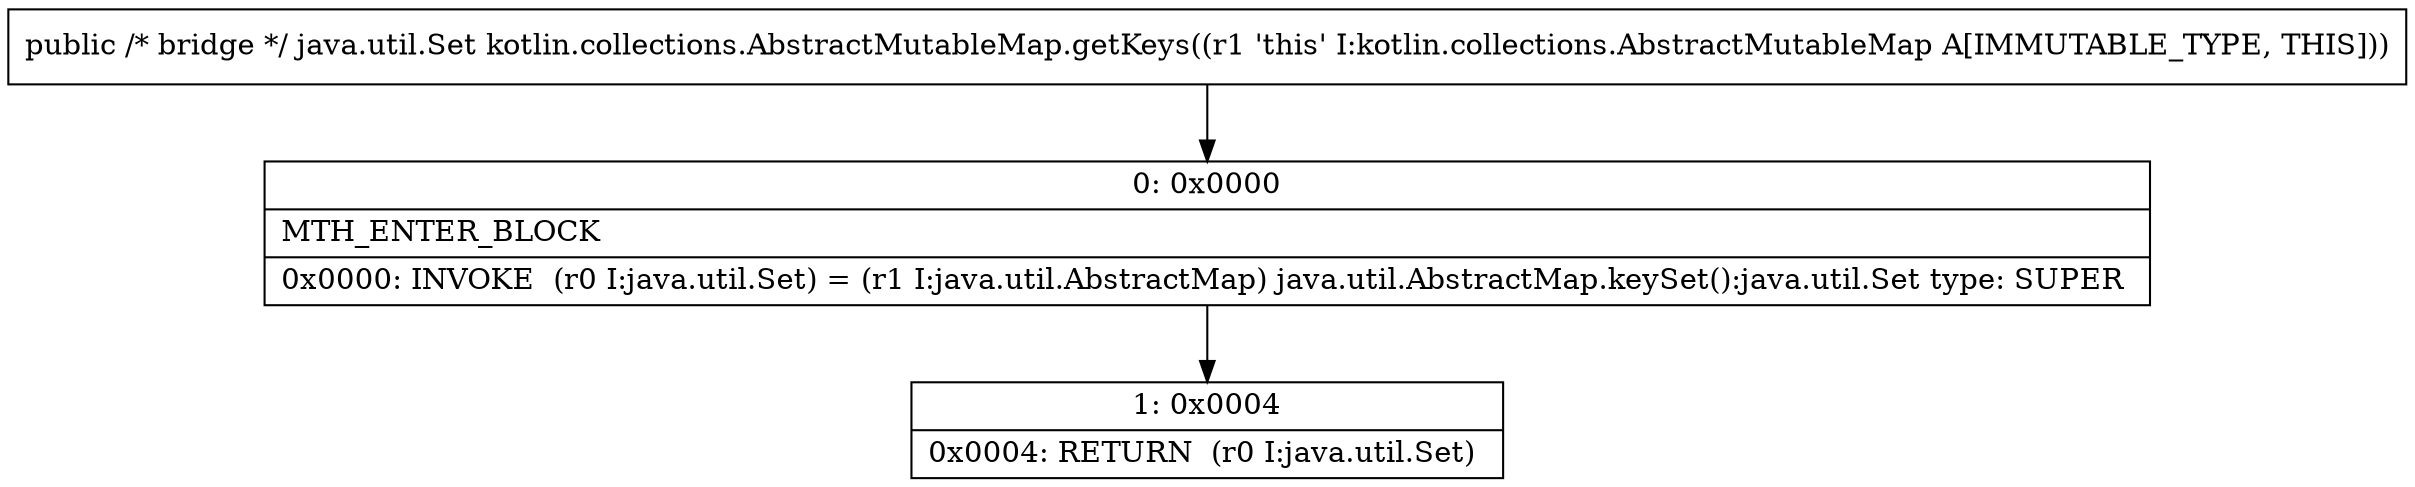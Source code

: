 digraph "CFG forkotlin.collections.AbstractMutableMap.getKeys()Ljava\/util\/Set;" {
Node_0 [shape=record,label="{0\:\ 0x0000|MTH_ENTER_BLOCK\l|0x0000: INVOKE  (r0 I:java.util.Set) = (r1 I:java.util.AbstractMap) java.util.AbstractMap.keySet():java.util.Set type: SUPER \l}"];
Node_1 [shape=record,label="{1\:\ 0x0004|0x0004: RETURN  (r0 I:java.util.Set) \l}"];
MethodNode[shape=record,label="{public \/* bridge *\/ java.util.Set kotlin.collections.AbstractMutableMap.getKeys((r1 'this' I:kotlin.collections.AbstractMutableMap A[IMMUTABLE_TYPE, THIS])) }"];
MethodNode -> Node_0;
Node_0 -> Node_1;
}

